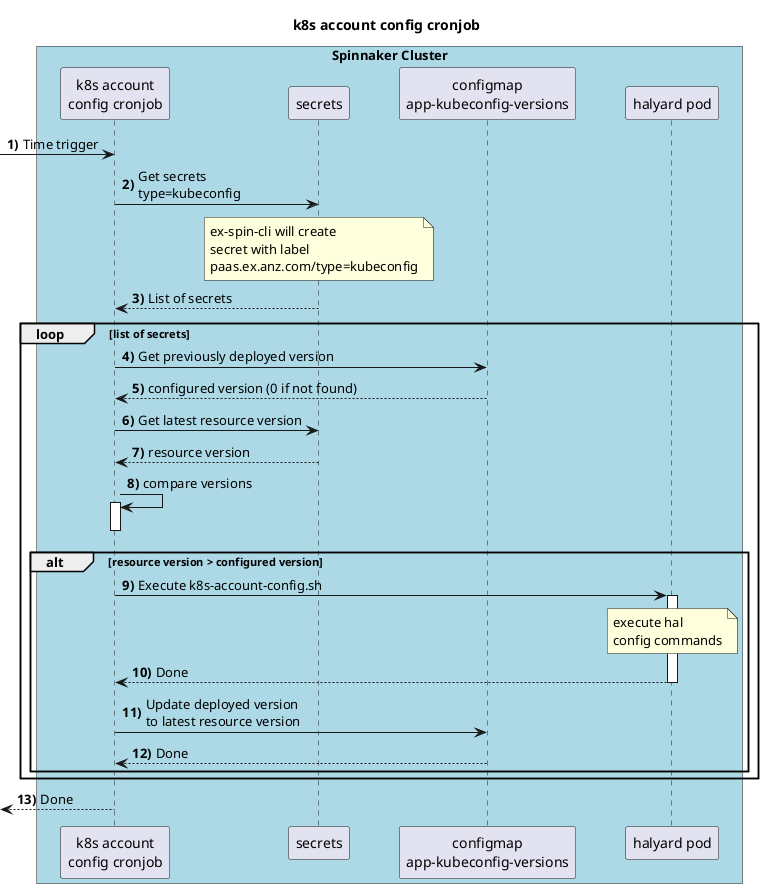 @startuml
autonumber 1 1 "<b>##)"
skinparam BoxPadding 30
skinparam ParticipantPadding 20

title k8s account config cronjob

box "Spinnaker Cluster" #lightblue
participant "k8s account\nconfig cronjob" as cronjob
participant "secrets" as secrets
participant "configmap\napp-kubeconfig-versions" as storage
participant "halyard pod" as halyard
end box


[->cronjob: Time trigger

  cronjob ->  secrets: Get secrets\ntype=kubeconfig
    note over secrets
      ex-spin-cli will create
      secret with label
      paas.ex.anz.com/type=kubeconfig
    end note
  cronjob <-- secrets: List of secrets

  loop list of secrets

    cronjob -> storage: Get previously deployed version
    cronjob <-- storage: configured version (0 if not found)

    cronjob ->  secrets: Get latest resource version
    cronjob <-- secrets: resource version

    cronjob -> cronjob: compare versions
    activate cronjob
    deactivate cronjob

    alt resource version > configured version
      cronjob -> halyard: Execute k8s-account-config.sh
      activate halyard
        note over halyard
          execute hal
          config commands
        end note
      cronjob <-- halyard: Done
      deactivate halyard

      cronjob ->  storage: Update deployed version\nto latest resource version
      cronjob <-- storage: Done
    end
  end loop
[<-- cronjob: Done
@enduml
